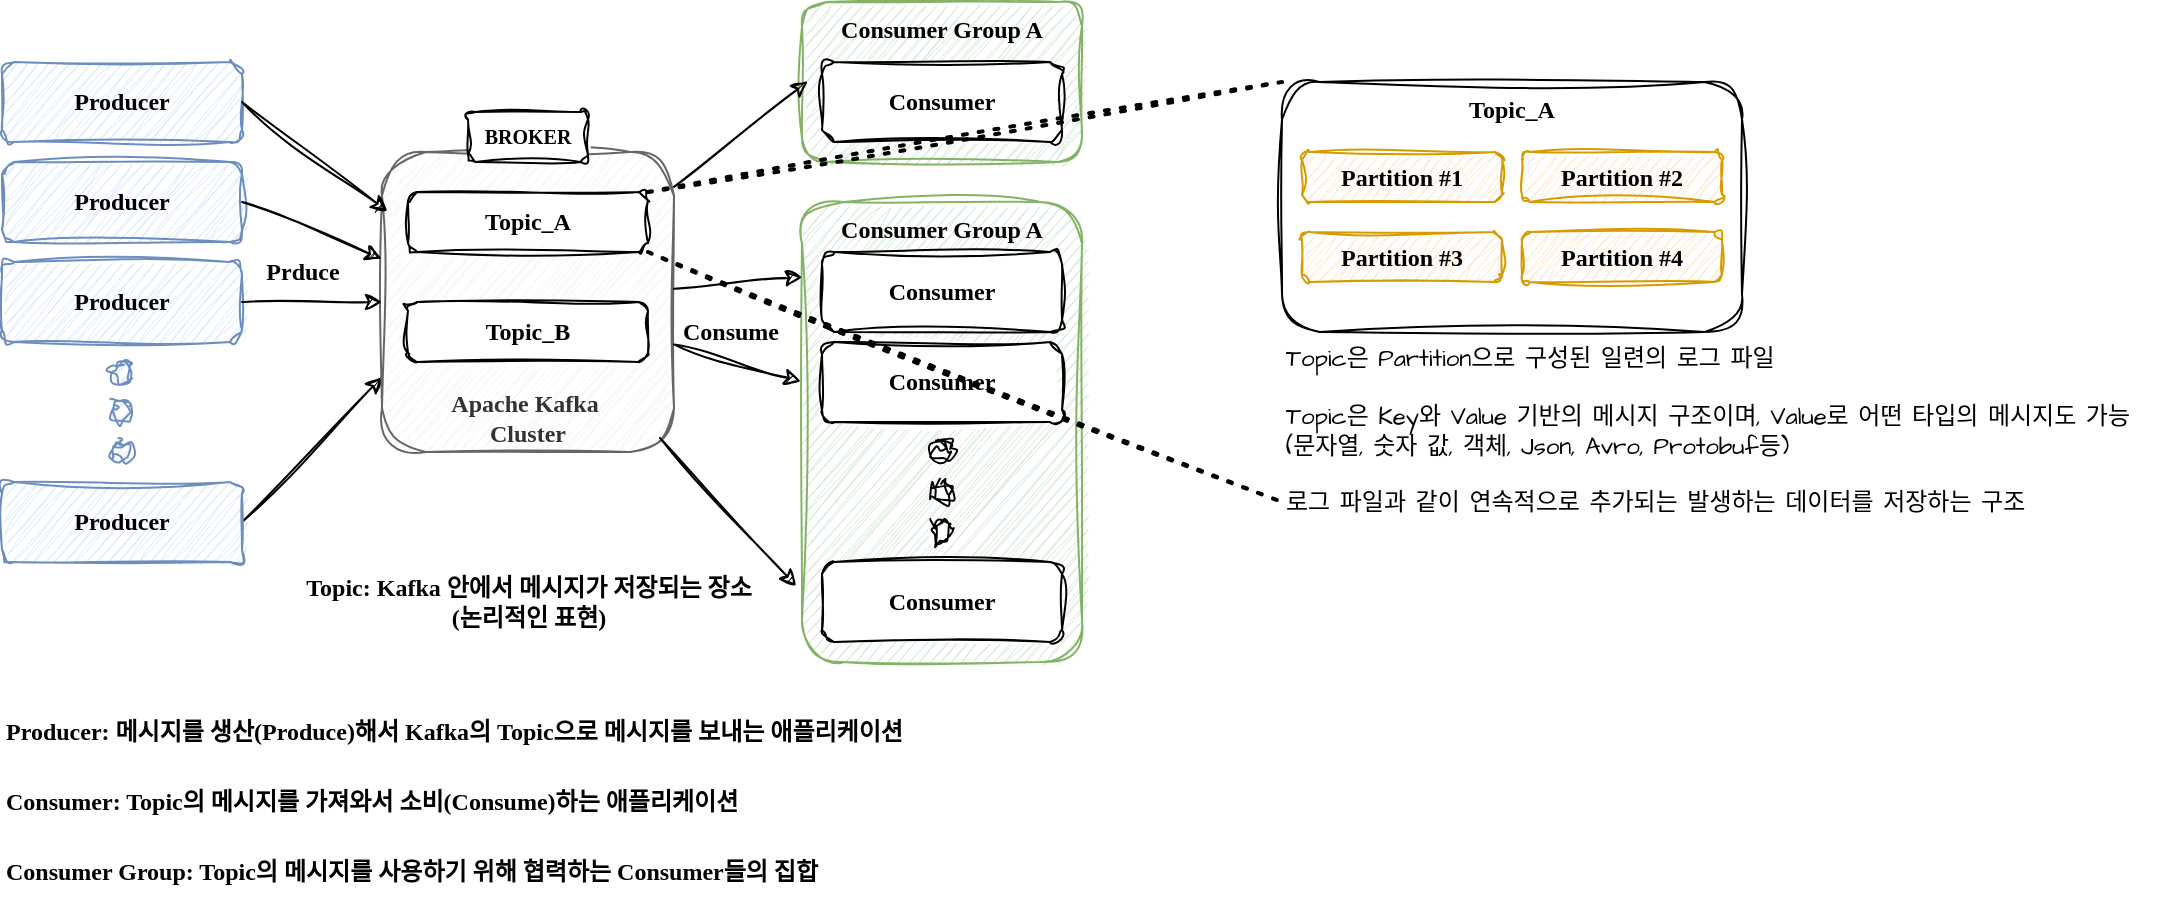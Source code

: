 <mxfile version="27.0.5">
  <diagram name="페이지-1" id="7Q60RHCMfkllKqj8cjQ8">
    <mxGraphModel dx="1426" dy="841" grid="1" gridSize="10" guides="1" tooltips="1" connect="1" arrows="1" fold="1" page="1" pageScale="1" pageWidth="827" pageHeight="1169" math="0" shadow="0">
      <root>
        <mxCell id="0" />
        <mxCell id="1" parent="0" />
        <mxCell id="QwKOsDG5yjgBv8Nm-doh-1" value="Producer" style="rounded=1;whiteSpace=wrap;html=1;sketch=1;hachureGap=4;jiggle=2;curveFitting=1;fontFamily=Comic Sans MS;fontStyle=1;fillColor=#dae8fc;strokeColor=#6c8ebf;" parent="1" vertex="1">
          <mxGeometry x="50" y="40" width="120" height="40" as="geometry" />
        </mxCell>
        <mxCell id="QwKOsDG5yjgBv8Nm-doh-2" value="Producer" style="rounded=1;whiteSpace=wrap;html=1;sketch=1;hachureGap=4;jiggle=2;curveFitting=1;fontFamily=Comic Sans MS;fontStyle=1;fillColor=#dae8fc;strokeColor=#6c8ebf;" parent="1" vertex="1">
          <mxGeometry x="50" y="90" width="120" height="40" as="geometry" />
        </mxCell>
        <mxCell id="QwKOsDG5yjgBv8Nm-doh-3" value="Producer" style="rounded=1;whiteSpace=wrap;html=1;sketch=1;hachureGap=4;jiggle=2;curveFitting=1;fontFamily=Comic Sans MS;fontStyle=1;fillColor=#dae8fc;strokeColor=#6c8ebf;" parent="1" vertex="1">
          <mxGeometry x="50" y="140" width="120" height="40" as="geometry" />
        </mxCell>
        <mxCell id="QwKOsDG5yjgBv8Nm-doh-25" style="rounded=0;sketch=1;hachureGap=4;jiggle=2;curveFitting=1;orthogonalLoop=1;jettySize=auto;html=1;entryX=0;entryY=0.75;entryDx=0;entryDy=0;fontFamily=Comic Sans MS;exitX=1;exitY=0.5;exitDx=0;exitDy=0;fontStyle=1" parent="1" source="QwKOsDG5yjgBv8Nm-doh-4" target="QwKOsDG5yjgBv8Nm-doh-12" edge="1">
          <mxGeometry relative="1" as="geometry" />
        </mxCell>
        <mxCell id="QwKOsDG5yjgBv8Nm-doh-4" value="Producer" style="rounded=1;whiteSpace=wrap;html=1;sketch=1;hachureGap=4;jiggle=2;curveFitting=1;fontFamily=Comic Sans MS;fontStyle=1;fillColor=#dae8fc;strokeColor=#6c8ebf;" parent="1" vertex="1">
          <mxGeometry x="50" y="250" width="120" height="40" as="geometry" />
        </mxCell>
        <mxCell id="QwKOsDG5yjgBv8Nm-doh-8" value="" style="ellipse;whiteSpace=wrap;html=1;sketch=1;hachureGap=4;jiggle=2;curveFitting=1;fontFamily=Comic Sans MS;fontStyle=1;fillColor=#dae8fc;strokeColor=#6c8ebf;" parent="1" vertex="1">
          <mxGeometry x="105" y="190" width="10" height="10" as="geometry" />
        </mxCell>
        <mxCell id="QwKOsDG5yjgBv8Nm-doh-9" value="" style="ellipse;whiteSpace=wrap;html=1;sketch=1;hachureGap=4;jiggle=2;curveFitting=1;fontFamily=Comic Sans MS;fontStyle=1;fillColor=#dae8fc;strokeColor=#6c8ebf;" parent="1" vertex="1">
          <mxGeometry x="105" y="210" width="10" height="10" as="geometry" />
        </mxCell>
        <mxCell id="QwKOsDG5yjgBv8Nm-doh-10" value="" style="ellipse;whiteSpace=wrap;html=1;sketch=1;hachureGap=4;jiggle=2;curveFitting=1;fontFamily=Comic Sans MS;fontStyle=1;fillColor=#dae8fc;strokeColor=#6c8ebf;" parent="1" vertex="1">
          <mxGeometry x="105" y="230" width="10" height="10" as="geometry" />
        </mxCell>
        <mxCell id="QwKOsDG5yjgBv8Nm-doh-12" value="Apache Kafka&amp;nbsp;&lt;div&gt;Cluster&lt;/div&gt;" style="rounded=1;whiteSpace=wrap;html=1;sketch=1;hachureGap=4;jiggle=2;curveFitting=1;fontFamily=Comic Sans MS;fontStyle=1;verticalAlign=bottom;fillColor=#f5f5f5;fontColor=#333333;strokeColor=#666666;" parent="1" vertex="1">
          <mxGeometry x="240" y="85" width="146" height="150" as="geometry" />
        </mxCell>
        <mxCell id="QwKOsDG5yjgBv8Nm-doh-13" value="Topic_A" style="rounded=1;whiteSpace=wrap;html=1;sketch=1;hachureGap=4;jiggle=2;curveFitting=1;fontFamily=Comic Sans MS;fontStyle=1" parent="1" vertex="1">
          <mxGeometry x="253" y="105" width="120" height="30" as="geometry" />
        </mxCell>
        <mxCell id="QwKOsDG5yjgBv8Nm-doh-14" value="Topic_B" style="rounded=1;whiteSpace=wrap;html=1;sketch=1;hachureGap=4;jiggle=2;curveFitting=1;fontFamily=Comic Sans MS;fontStyle=1" parent="1" vertex="1">
          <mxGeometry x="253" y="160" width="120" height="30" as="geometry" />
        </mxCell>
        <mxCell id="QwKOsDG5yjgBv8Nm-doh-15" value="Consumer Group A" style="rounded=1;whiteSpace=wrap;html=1;sketch=1;hachureGap=4;jiggle=2;curveFitting=1;fontFamily=Comic Sans MS;fontStyle=1;verticalAlign=top;fillColor=#d5e8d4;strokeColor=#82b366;" parent="1" vertex="1">
          <mxGeometry x="450" y="10" width="140" height="80" as="geometry" />
        </mxCell>
        <mxCell id="QwKOsDG5yjgBv8Nm-doh-16" value="Consumer" style="rounded=1;whiteSpace=wrap;html=1;sketch=1;hachureGap=4;jiggle=2;curveFitting=1;fontFamily=Comic Sans MS;fontStyle=1" parent="1" vertex="1">
          <mxGeometry x="460" y="40" width="120" height="40" as="geometry" />
        </mxCell>
        <mxCell id="QwKOsDG5yjgBv8Nm-doh-17" value="Consumer Group A" style="rounded=1;whiteSpace=wrap;html=1;sketch=1;hachureGap=4;jiggle=2;curveFitting=1;fontFamily=Comic Sans MS;fontStyle=1;verticalAlign=top;fillColor=#d5e8d4;strokeColor=#82b366;" parent="1" vertex="1">
          <mxGeometry x="450" y="110" width="140" height="230" as="geometry" />
        </mxCell>
        <mxCell id="QwKOsDG5yjgBv8Nm-doh-18" value="Consumer" style="rounded=1;whiteSpace=wrap;html=1;sketch=1;hachureGap=4;jiggle=2;curveFitting=1;fontFamily=Comic Sans MS;fontStyle=1" parent="1" vertex="1">
          <mxGeometry x="460" y="135" width="120" height="40" as="geometry" />
        </mxCell>
        <mxCell id="QwKOsDG5yjgBv8Nm-doh-19" value="Consumer" style="rounded=1;whiteSpace=wrap;html=1;sketch=1;hachureGap=4;jiggle=2;curveFitting=1;fontFamily=Comic Sans MS;fontStyle=1" parent="1" vertex="1">
          <mxGeometry x="460" y="180" width="120" height="40" as="geometry" />
        </mxCell>
        <mxCell id="QwKOsDG5yjgBv8Nm-doh-20" value="Consumer" style="rounded=1;whiteSpace=wrap;html=1;sketch=1;hachureGap=4;jiggle=2;curveFitting=1;fontFamily=Comic Sans MS;fontStyle=1" parent="1" vertex="1">
          <mxGeometry x="460" y="290" width="120" height="40" as="geometry" />
        </mxCell>
        <mxCell id="QwKOsDG5yjgBv8Nm-doh-21" value="" style="ellipse;whiteSpace=wrap;html=1;sketch=1;hachureGap=4;jiggle=2;curveFitting=1;fontFamily=Comic Sans MS;fontStyle=1" parent="1" vertex="1">
          <mxGeometry x="515" y="230" width="10" height="10" as="geometry" />
        </mxCell>
        <mxCell id="QwKOsDG5yjgBv8Nm-doh-22" value="" style="ellipse;whiteSpace=wrap;html=1;sketch=1;hachureGap=4;jiggle=2;curveFitting=1;fontFamily=Comic Sans MS;fontStyle=1" parent="1" vertex="1">
          <mxGeometry x="515" y="250" width="10" height="10" as="geometry" />
        </mxCell>
        <mxCell id="QwKOsDG5yjgBv8Nm-doh-23" value="" style="ellipse;whiteSpace=wrap;html=1;sketch=1;hachureGap=4;jiggle=2;curveFitting=1;fontFamily=Comic Sans MS;fontStyle=1" parent="1" vertex="1">
          <mxGeometry x="515" y="270" width="10" height="10" as="geometry" />
        </mxCell>
        <mxCell id="QwKOsDG5yjgBv8Nm-doh-24" value="Topic: Kafka 안에서 메시지가 저장되는 장소&lt;div&gt;(논리적인 표현)&lt;/div&gt;" style="text;html=1;align=center;verticalAlign=middle;resizable=0;points=[];autosize=1;strokeColor=none;fillColor=none;fontFamily=Comic Sans MS;fontStyle=1" parent="1" vertex="1">
          <mxGeometry x="188" y="290" width="250" height="40" as="geometry" />
        </mxCell>
        <mxCell id="QwKOsDG5yjgBv8Nm-doh-26" style="rounded=0;sketch=1;hachureGap=4;jiggle=2;curveFitting=1;orthogonalLoop=1;jettySize=auto;html=1;entryX=0;entryY=0.5;entryDx=0;entryDy=0;fontFamily=Comic Sans MS;exitX=1;exitY=0.5;exitDx=0;exitDy=0;fontStyle=1" parent="1" source="QwKOsDG5yjgBv8Nm-doh-3" target="QwKOsDG5yjgBv8Nm-doh-12" edge="1">
          <mxGeometry relative="1" as="geometry" />
        </mxCell>
        <mxCell id="QwKOsDG5yjgBv8Nm-doh-27" style="rounded=0;sketch=1;hachureGap=4;jiggle=2;curveFitting=1;orthogonalLoop=1;jettySize=auto;html=1;entryX=-0.001;entryY=0.356;entryDx=0;entryDy=0;fontFamily=Comic Sans MS;exitX=1;exitY=0.5;exitDx=0;exitDy=0;entryPerimeter=0;fontStyle=1" parent="1" source="QwKOsDG5yjgBv8Nm-doh-2" target="QwKOsDG5yjgBv8Nm-doh-12" edge="1">
          <mxGeometry relative="1" as="geometry" />
        </mxCell>
        <mxCell id="QwKOsDG5yjgBv8Nm-doh-28" style="rounded=0;sketch=1;hachureGap=4;jiggle=2;curveFitting=1;orthogonalLoop=1;jettySize=auto;html=1;entryX=0.019;entryY=0.198;entryDx=0;entryDy=0;fontFamily=Comic Sans MS;exitX=1;exitY=0.5;exitDx=0;exitDy=0;entryPerimeter=0;fontStyle=1" parent="1" source="QwKOsDG5yjgBv8Nm-doh-1" target="QwKOsDG5yjgBv8Nm-doh-12" edge="1">
          <mxGeometry relative="1" as="geometry" />
        </mxCell>
        <mxCell id="QwKOsDG5yjgBv8Nm-doh-29" value="Prduce" style="text;html=1;align=center;verticalAlign=middle;resizable=0;points=[];autosize=1;strokeColor=none;fillColor=none;fontFamily=Comic Sans MS;fontStyle=1" parent="1" vertex="1">
          <mxGeometry x="170" y="130" width="60" height="30" as="geometry" />
        </mxCell>
        <mxCell id="QwKOsDG5yjgBv8Nm-doh-31" style="rounded=0;sketch=1;hachureGap=4;jiggle=2;curveFitting=1;orthogonalLoop=1;jettySize=auto;html=1;entryX=0.021;entryY=0.495;entryDx=0;entryDy=0;entryPerimeter=0;fontFamily=Comic Sans MS;fontStyle=1" parent="1" source="QwKOsDG5yjgBv8Nm-doh-12" target="QwKOsDG5yjgBv8Nm-doh-15" edge="1">
          <mxGeometry relative="1" as="geometry" />
        </mxCell>
        <mxCell id="QwKOsDG5yjgBv8Nm-doh-32" style="rounded=0;sketch=1;hachureGap=4;jiggle=2;curveFitting=1;orthogonalLoop=1;jettySize=auto;html=1;entryX=0.001;entryY=0.163;entryDx=0;entryDy=0;entryPerimeter=0;fontFamily=Comic Sans MS;fontStyle=1" parent="1" source="QwKOsDG5yjgBv8Nm-doh-12" target="QwKOsDG5yjgBv8Nm-doh-17" edge="1">
          <mxGeometry relative="1" as="geometry" />
        </mxCell>
        <mxCell id="QwKOsDG5yjgBv8Nm-doh-33" style="rounded=0;sketch=1;hachureGap=4;jiggle=2;curveFitting=1;orthogonalLoop=1;jettySize=auto;html=1;entryX=-0.004;entryY=0.39;entryDx=0;entryDy=0;entryPerimeter=0;fontFamily=Comic Sans MS;fontStyle=1" parent="1" source="QwKOsDG5yjgBv8Nm-doh-12" target="QwKOsDG5yjgBv8Nm-doh-17" edge="1">
          <mxGeometry relative="1" as="geometry" />
        </mxCell>
        <mxCell id="QwKOsDG5yjgBv8Nm-doh-34" style="rounded=0;sketch=1;hachureGap=4;jiggle=2;curveFitting=1;orthogonalLoop=1;jettySize=auto;html=1;entryX=-0.021;entryY=0.835;entryDx=0;entryDy=0;entryPerimeter=0;fontFamily=Comic Sans MS;exitX=0.952;exitY=0.953;exitDx=0;exitDy=0;exitPerimeter=0;fontStyle=1" parent="1" source="QwKOsDG5yjgBv8Nm-doh-12" target="QwKOsDG5yjgBv8Nm-doh-17" edge="1">
          <mxGeometry relative="1" as="geometry" />
        </mxCell>
        <mxCell id="QwKOsDG5yjgBv8Nm-doh-35" value="Consume" style="text;html=1;align=center;verticalAlign=middle;resizable=0;points=[];autosize=1;strokeColor=none;fillColor=none;fontFamily=Comic Sans MS;fontStyle=1" parent="1" vertex="1">
          <mxGeometry x="379" y="160" width="70" height="30" as="geometry" />
        </mxCell>
        <mxCell id="QwKOsDG5yjgBv8Nm-doh-36" value="Producer: 메시지를 생산(Produce)해서 Kafka의 Topic으로 메시지를 보내는 애플리케이션" style="text;html=1;align=left;verticalAlign=middle;resizable=0;points=[];autosize=1;strokeColor=none;fillColor=none;fontFamily=Comic Sans MS;fontStyle=1" parent="1" vertex="1">
          <mxGeometry x="50" y="360" width="480" height="30" as="geometry" />
        </mxCell>
        <mxCell id="QwKOsDG5yjgBv8Nm-doh-37" value="Consumer: Topic의 메시지를 가져와서 소비(Consume)하는 애플리케이션" style="text;html=1;align=left;verticalAlign=middle;resizable=0;points=[];autosize=1;strokeColor=none;fillColor=none;fontFamily=Comic Sans MS;fontStyle=1" parent="1" vertex="1">
          <mxGeometry x="50" y="395" width="400" height="30" as="geometry" />
        </mxCell>
        <mxCell id="QwKOsDG5yjgBv8Nm-doh-38" value="Consumer Group: Topic의 메시지를 사용하기 위해 협력하는 Consumer들의 집합" style="text;html=1;align=left;verticalAlign=middle;resizable=0;points=[];autosize=1;strokeColor=none;fillColor=none;fontFamily=Comic Sans MS;fontStyle=1" parent="1" vertex="1">
          <mxGeometry x="50" y="430" width="440" height="30" as="geometry" />
        </mxCell>
        <mxCell id="EOsJi2B0Zj5RK4WZDS2n-3" value="BROKER" style="rounded=1;whiteSpace=wrap;html=1;sketch=1;hachureGap=4;jiggle=2;curveFitting=1;fontFamily=Comic Sans MS;fontStyle=1;fontSize=10;spacing=2;spacingTop=-2;" vertex="1" parent="1">
          <mxGeometry x="283" y="65" width="60" height="25" as="geometry" />
        </mxCell>
        <mxCell id="EOsJi2B0Zj5RK4WZDS2n-13" value="" style="endArrow=none;dashed=1;html=1;dashPattern=1 3;strokeWidth=2;rounded=0;sketch=1;hachureGap=4;jiggle=2;curveFitting=1;fontFamily=Architects Daughter;fontSource=https%3A%2F%2Ffonts.googleapis.com%2Fcss%3Ffamily%3DArchitects%2BDaughter;entryX=0;entryY=0;entryDx=0;entryDy=0;exitX=1;exitY=0;exitDx=0;exitDy=0;" edge="1" parent="1" source="QwKOsDG5yjgBv8Nm-doh-13" target="EOsJi2B0Zj5RK4WZDS2n-5">
          <mxGeometry width="50" height="50" relative="1" as="geometry">
            <mxPoint x="590" y="230" as="sourcePoint" />
            <mxPoint x="640" y="180" as="targetPoint" />
          </mxGeometry>
        </mxCell>
        <mxCell id="EOsJi2B0Zj5RK4WZDS2n-14" value="" style="endArrow=none;dashed=1;html=1;dashPattern=1 3;strokeWidth=2;rounded=0;sketch=1;hachureGap=4;jiggle=2;curveFitting=1;fontFamily=Architects Daughter;fontSource=https%3A%2F%2Ffonts.googleapis.com%2Fcss%3Ffamily%3DArchitects%2BDaughter;entryX=0;entryY=0.85;entryDx=0;entryDy=0;exitX=1;exitY=1;exitDx=0;exitDy=0;entryPerimeter=0;" edge="1" parent="1" source="QwKOsDG5yjgBv8Nm-doh-13" target="EOsJi2B0Zj5RK4WZDS2n-11">
          <mxGeometry width="50" height="50" relative="1" as="geometry">
            <mxPoint x="590" y="230" as="sourcePoint" />
            <mxPoint x="640" y="180" as="targetPoint" />
          </mxGeometry>
        </mxCell>
        <mxCell id="EOsJi2B0Zj5RK4WZDS2n-16" value="" style="group" vertex="1" connectable="0" parent="1">
          <mxGeometry x="690" y="50" width="450" height="225" as="geometry" />
        </mxCell>
        <mxCell id="EOsJi2B0Zj5RK4WZDS2n-5" value="Topic_A" style="rounded=1;whiteSpace=wrap;html=1;sketch=1;hachureGap=4;jiggle=2;curveFitting=1;fontFamily=Comic Sans MS;fontStyle=1;verticalAlign=top;" vertex="1" parent="EOsJi2B0Zj5RK4WZDS2n-16">
          <mxGeometry width="230" height="125" as="geometry" />
        </mxCell>
        <mxCell id="EOsJi2B0Zj5RK4WZDS2n-6" value="Partition #1" style="rounded=1;whiteSpace=wrap;html=1;sketch=1;hachureGap=4;jiggle=2;curveFitting=1;fontFamily=Comic Sans MS;fontStyle=1;fillColor=#ffe6cc;strokeColor=#d79b00;" vertex="1" parent="EOsJi2B0Zj5RK4WZDS2n-16">
          <mxGeometry x="10" y="35" width="100" height="25" as="geometry" />
        </mxCell>
        <mxCell id="EOsJi2B0Zj5RK4WZDS2n-7" value="Partition #2" style="rounded=1;whiteSpace=wrap;html=1;sketch=1;hachureGap=4;jiggle=2;curveFitting=1;fontFamily=Comic Sans MS;fontStyle=1;fillColor=#ffe6cc;strokeColor=#d79b00;" vertex="1" parent="EOsJi2B0Zj5RK4WZDS2n-16">
          <mxGeometry x="120" y="35" width="100" height="25" as="geometry" />
        </mxCell>
        <mxCell id="EOsJi2B0Zj5RK4WZDS2n-8" value="Partition #3" style="rounded=1;whiteSpace=wrap;html=1;sketch=1;hachureGap=4;jiggle=2;curveFitting=1;fontFamily=Comic Sans MS;fontStyle=1;fillColor=#ffe6cc;strokeColor=#d79b00;" vertex="1" parent="EOsJi2B0Zj5RK4WZDS2n-16">
          <mxGeometry x="10" y="75" width="100" height="25" as="geometry" />
        </mxCell>
        <mxCell id="EOsJi2B0Zj5RK4WZDS2n-9" value="Partition #4" style="rounded=1;whiteSpace=wrap;html=1;sketch=1;hachureGap=4;jiggle=2;curveFitting=1;fontFamily=Comic Sans MS;fontStyle=1;fillColor=#ffe6cc;strokeColor=#d79b00;" vertex="1" parent="EOsJi2B0Zj5RK4WZDS2n-16">
          <mxGeometry x="120" y="75" width="100" height="25" as="geometry" />
        </mxCell>
        <mxCell id="EOsJi2B0Zj5RK4WZDS2n-11" value="Topic은 Partition으로 구성된 일련의 로그 파일&lt;div&gt;&lt;br&gt;&lt;/div&gt;&lt;div&gt;Topic은 Key와 Value 기반의 메시지 구조이며, Value로 어떤 타입의 메시지도 가능&lt;/div&gt;&lt;div&gt;(문자열, 숫자 값, 객체, Json, Avro, Protobuf등)&lt;/div&gt;&lt;div&gt;&lt;br&gt;&lt;/div&gt;&lt;div&gt;로그 파일과 같이 연속적으로 추가되는 발생하는 데이터를 저장하는 구조&lt;/div&gt;" style="text;html=1;align=left;verticalAlign=middle;resizable=0;points=[];autosize=1;strokeColor=none;fillColor=none;fontFamily=Architects Daughter;fontSource=https%3A%2F%2Ffonts.googleapis.com%2Fcss%3Ffamily%3DArchitects%2BDaughter;" vertex="1" parent="EOsJi2B0Zj5RK4WZDS2n-16">
          <mxGeometry y="125" width="450" height="100" as="geometry" />
        </mxCell>
      </root>
    </mxGraphModel>
  </diagram>
</mxfile>
